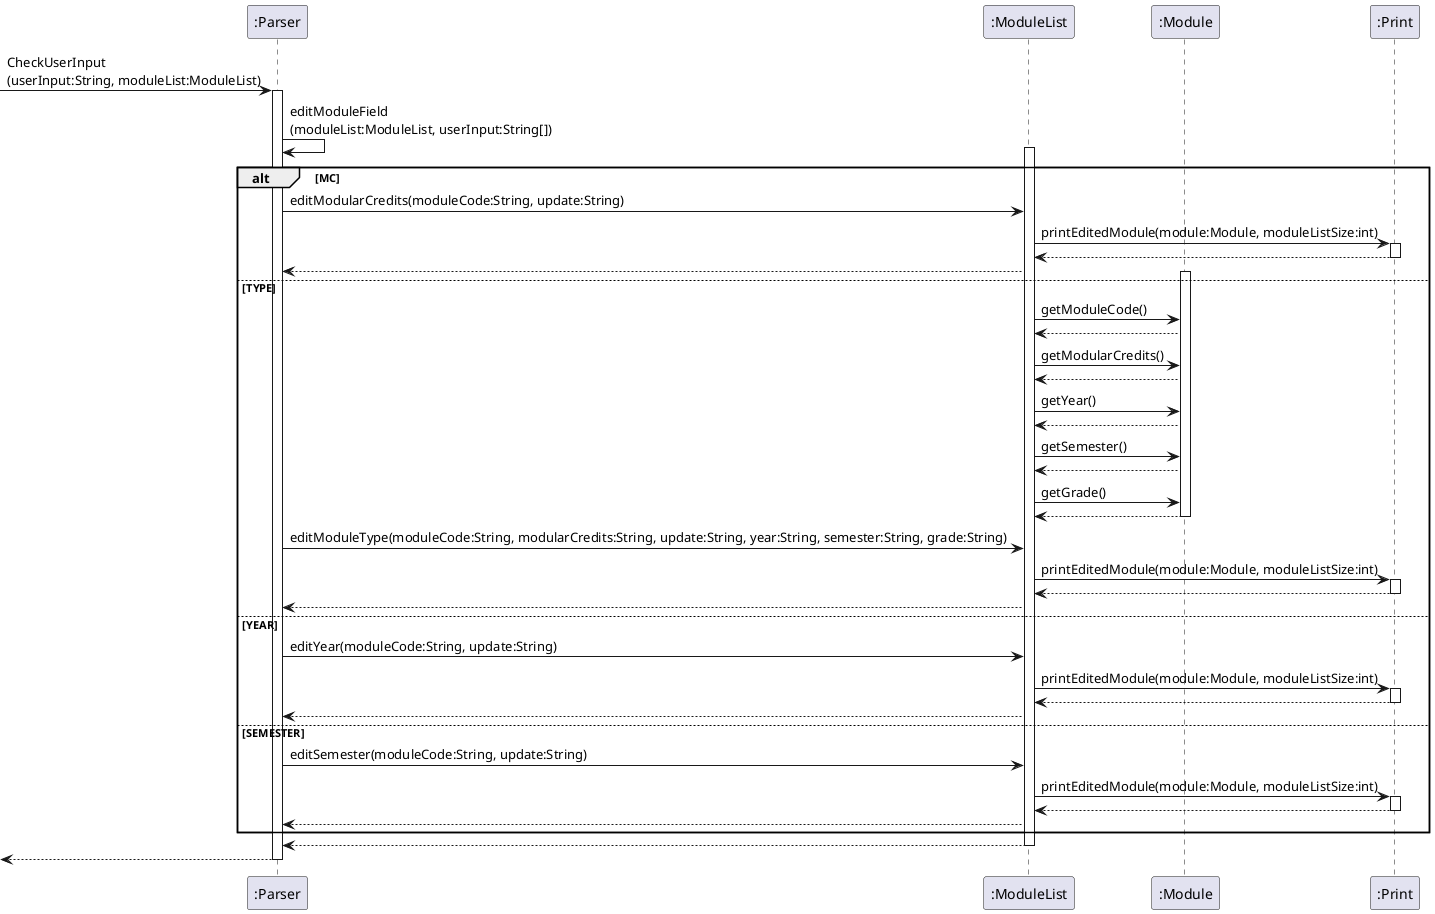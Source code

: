 @startuml

participant ":Parser" as Parser
participant ":ModuleList" as ML
participant ":Module" as Mod
participant ":Print" as Print
[->Parser : CheckUserInput\n(userInput:String, moduleList:ModuleList)
activate Parser
Parser->Parser : editModuleField\n(moduleList:ModuleList, userInput:String[])
activate ML
alt MC
    Parser -> ML : editModularCredits(moduleCode:String, update:String)
    ML -> Print : printEditedModule(module:Module, moduleListSize:int)
    activate Print
    Print --> ML
    deactivate Print
    ML --> Parser
else TYPE
    activate Mod
    ML -> Mod: getModuleCode()
    Mod --> ML
    ML -> Mod: getModularCredits()
    Mod --> ML
    ML -> Mod: getYear()
    Mod --> ML
    ML -> Mod: getSemester()
    Mod --> ML
    ML -> Mod: getGrade()
    Mod --> ML
    deactivate Mod
    Parser -> ML : editModuleType(moduleCode:String, modularCredits:String, update:String, year:String, semester:String, grade:String)
    ML -> Print : printEditedModule(module:Module, moduleListSize:int)
    activate Print
    Print --> ML
    deactivate Print
    ML --> Parser
else YEAR
    Parser -> ML : editYear(moduleCode:String, update:String)
    ML -> Print : printEditedModule(module:Module, moduleListSize:int)
    activate Print
    Print --> ML
    deactivate Print
    ML --> Parser
else SEMESTER
    Parser -> ML : editSemester(moduleCode:String, update:String)
    ML -> Print : printEditedModule(module:Module, moduleListSize:int)
    activate Print
    Print --> ML
    deactivate Print
    ML --> Parser
end
ML --> Parser
deactivate ML
Parser-->[
deactivate Parser

@enduml
